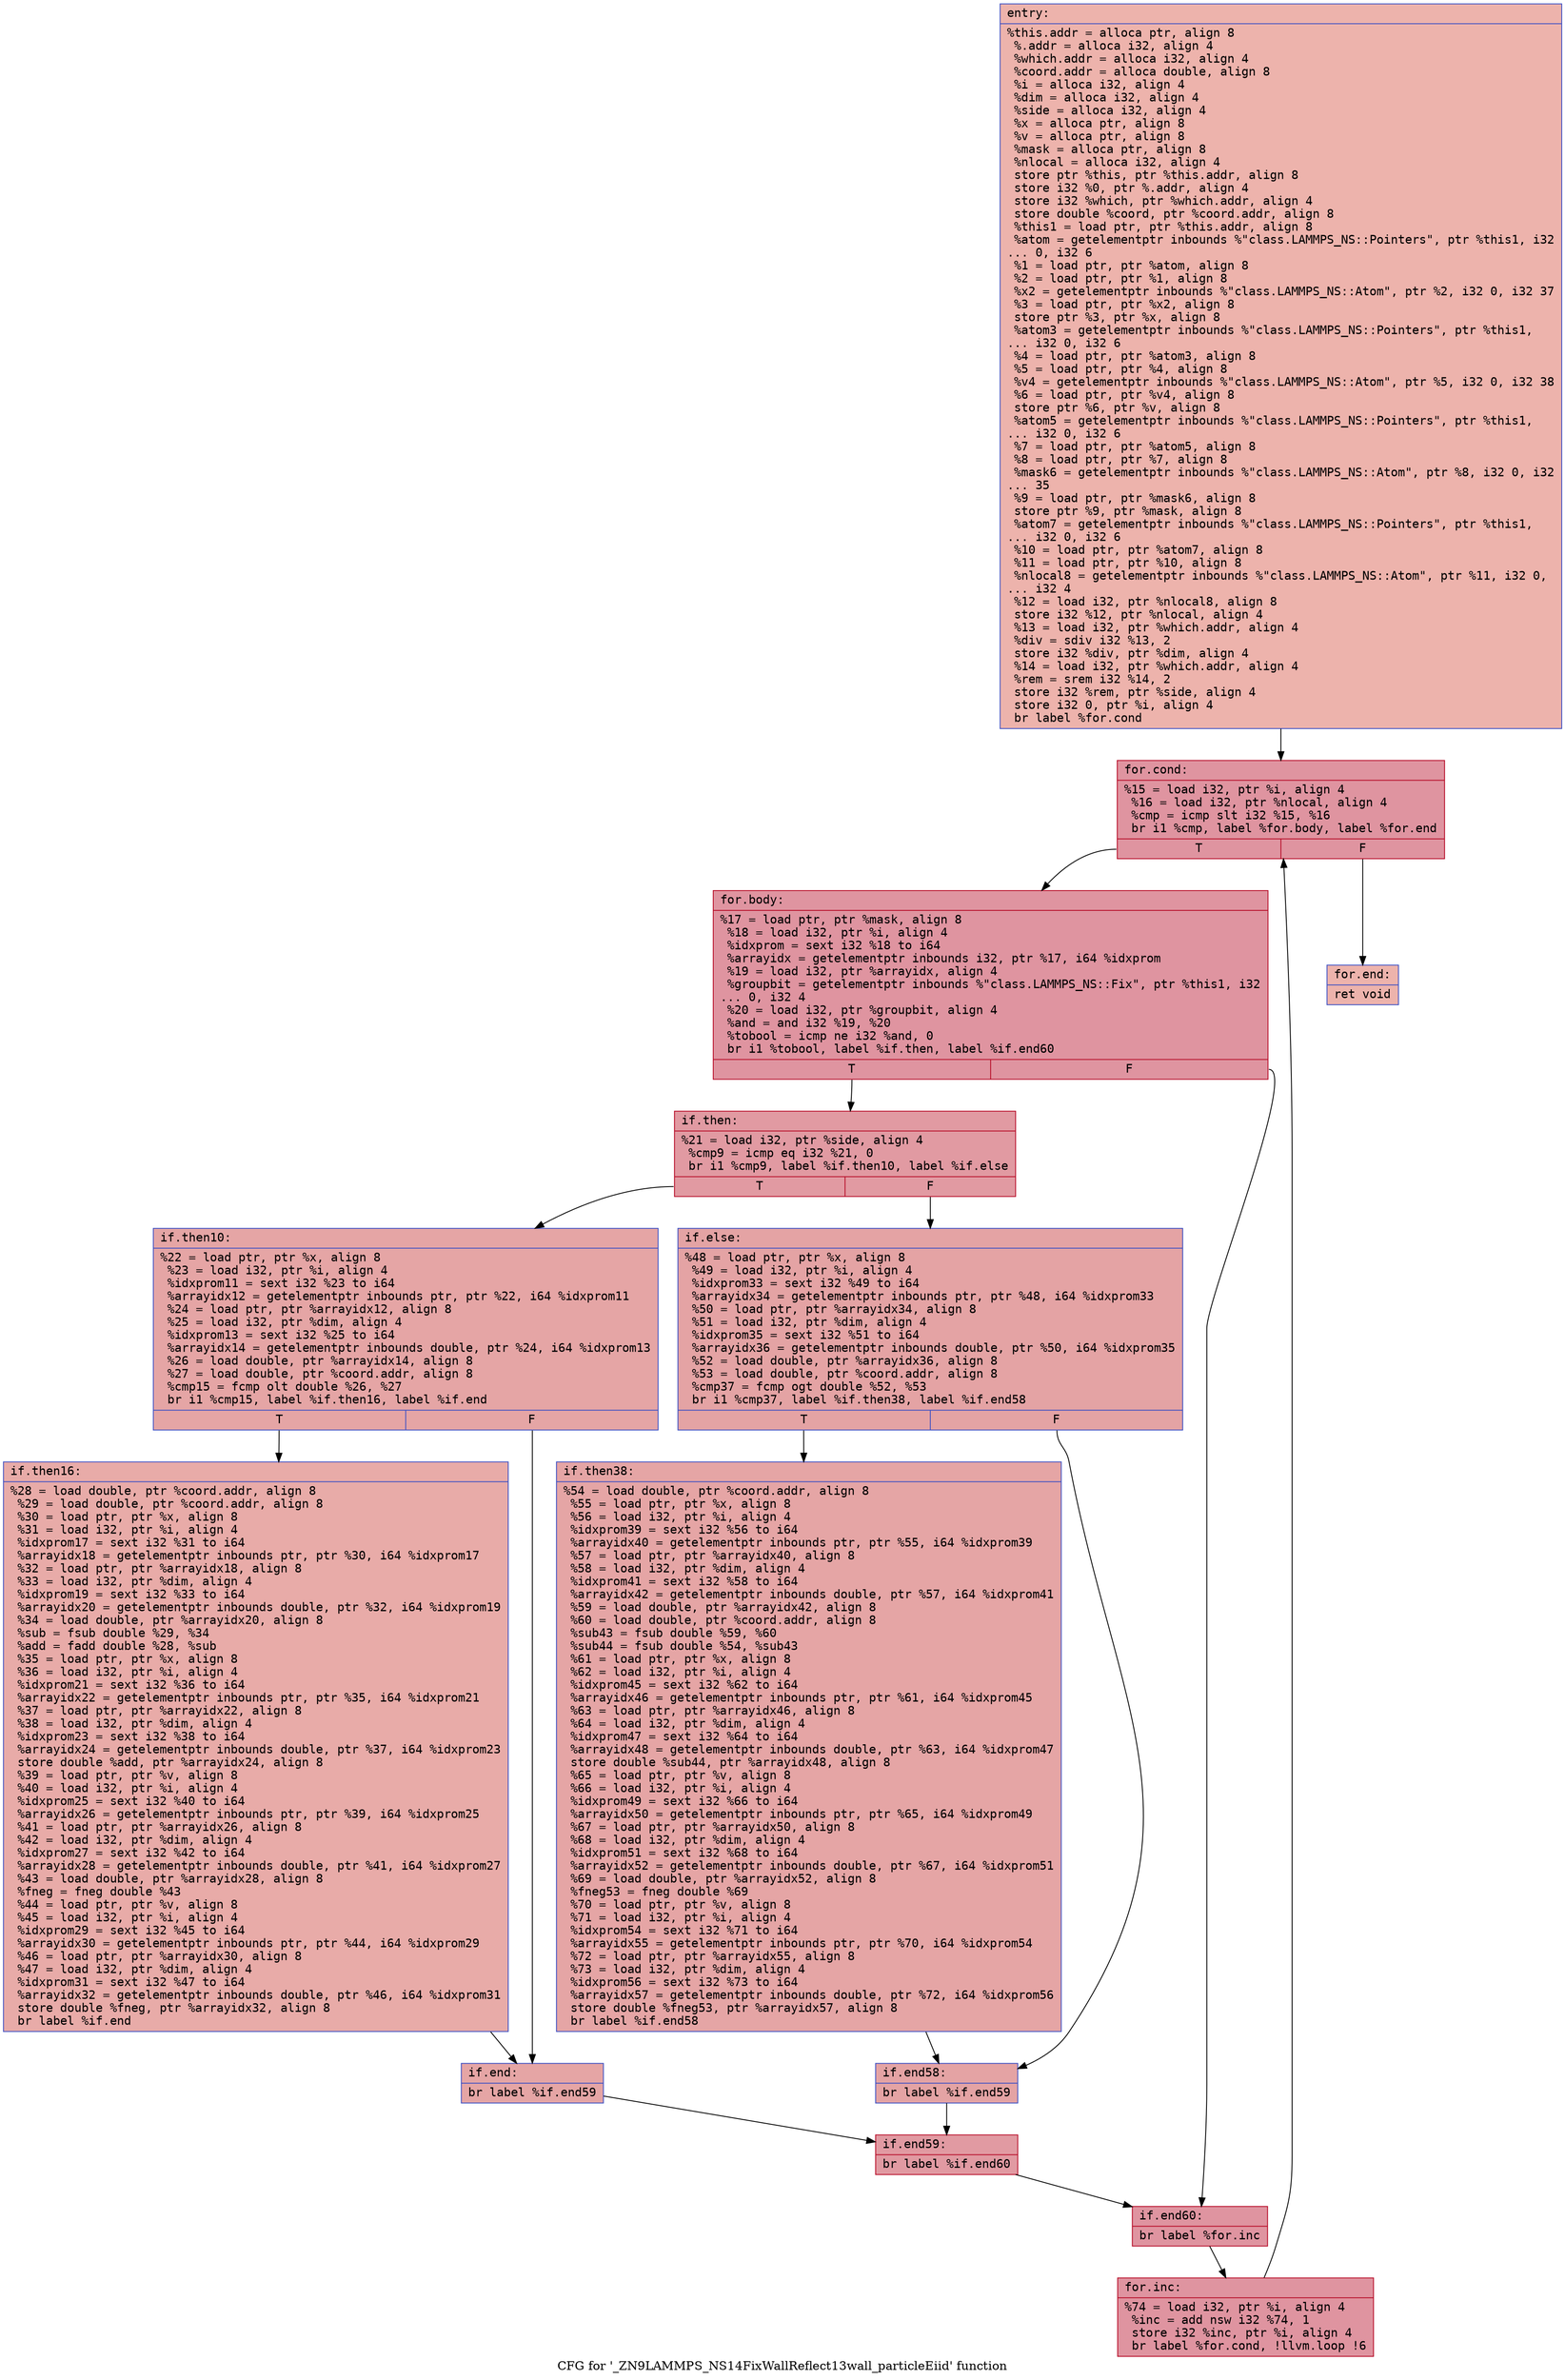digraph "CFG for '_ZN9LAMMPS_NS14FixWallReflect13wall_particleEiid' function" {
	label="CFG for '_ZN9LAMMPS_NS14FixWallReflect13wall_particleEiid' function";

	Node0x55d7f4a35060 [shape=record,color="#3d50c3ff", style=filled, fillcolor="#d6524470" fontname="Courier",label="{entry:\l|  %this.addr = alloca ptr, align 8\l  %.addr = alloca i32, align 4\l  %which.addr = alloca i32, align 4\l  %coord.addr = alloca double, align 8\l  %i = alloca i32, align 4\l  %dim = alloca i32, align 4\l  %side = alloca i32, align 4\l  %x = alloca ptr, align 8\l  %v = alloca ptr, align 8\l  %mask = alloca ptr, align 8\l  %nlocal = alloca i32, align 4\l  store ptr %this, ptr %this.addr, align 8\l  store i32 %0, ptr %.addr, align 4\l  store i32 %which, ptr %which.addr, align 4\l  store double %coord, ptr %coord.addr, align 8\l  %this1 = load ptr, ptr %this.addr, align 8\l  %atom = getelementptr inbounds %\"class.LAMMPS_NS::Pointers\", ptr %this1, i32\l... 0, i32 6\l  %1 = load ptr, ptr %atom, align 8\l  %2 = load ptr, ptr %1, align 8\l  %x2 = getelementptr inbounds %\"class.LAMMPS_NS::Atom\", ptr %2, i32 0, i32 37\l  %3 = load ptr, ptr %x2, align 8\l  store ptr %3, ptr %x, align 8\l  %atom3 = getelementptr inbounds %\"class.LAMMPS_NS::Pointers\", ptr %this1,\l... i32 0, i32 6\l  %4 = load ptr, ptr %atom3, align 8\l  %5 = load ptr, ptr %4, align 8\l  %v4 = getelementptr inbounds %\"class.LAMMPS_NS::Atom\", ptr %5, i32 0, i32 38\l  %6 = load ptr, ptr %v4, align 8\l  store ptr %6, ptr %v, align 8\l  %atom5 = getelementptr inbounds %\"class.LAMMPS_NS::Pointers\", ptr %this1,\l... i32 0, i32 6\l  %7 = load ptr, ptr %atom5, align 8\l  %8 = load ptr, ptr %7, align 8\l  %mask6 = getelementptr inbounds %\"class.LAMMPS_NS::Atom\", ptr %8, i32 0, i32\l... 35\l  %9 = load ptr, ptr %mask6, align 8\l  store ptr %9, ptr %mask, align 8\l  %atom7 = getelementptr inbounds %\"class.LAMMPS_NS::Pointers\", ptr %this1,\l... i32 0, i32 6\l  %10 = load ptr, ptr %atom7, align 8\l  %11 = load ptr, ptr %10, align 8\l  %nlocal8 = getelementptr inbounds %\"class.LAMMPS_NS::Atom\", ptr %11, i32 0,\l... i32 4\l  %12 = load i32, ptr %nlocal8, align 8\l  store i32 %12, ptr %nlocal, align 4\l  %13 = load i32, ptr %which.addr, align 4\l  %div = sdiv i32 %13, 2\l  store i32 %div, ptr %dim, align 4\l  %14 = load i32, ptr %which.addr, align 4\l  %rem = srem i32 %14, 2\l  store i32 %rem, ptr %side, align 4\l  store i32 0, ptr %i, align 4\l  br label %for.cond\l}"];
	Node0x55d7f4a35060 -> Node0x55d7f4a35590[tooltip="entry -> for.cond\nProbability 100.00%" ];
	Node0x55d7f4a35590 [shape=record,color="#b70d28ff", style=filled, fillcolor="#b70d2870" fontname="Courier",label="{for.cond:\l|  %15 = load i32, ptr %i, align 4\l  %16 = load i32, ptr %nlocal, align 4\l  %cmp = icmp slt i32 %15, %16\l  br i1 %cmp, label %for.body, label %for.end\l|{<s0>T|<s1>F}}"];
	Node0x55d7f4a35590:s0 -> Node0x55d7f4a375d0[tooltip="for.cond -> for.body\nProbability 96.88%" ];
	Node0x55d7f4a35590:s1 -> Node0x55d7f4a37650[tooltip="for.cond -> for.end\nProbability 3.12%" ];
	Node0x55d7f4a375d0 [shape=record,color="#b70d28ff", style=filled, fillcolor="#b70d2870" fontname="Courier",label="{for.body:\l|  %17 = load ptr, ptr %mask, align 8\l  %18 = load i32, ptr %i, align 4\l  %idxprom = sext i32 %18 to i64\l  %arrayidx = getelementptr inbounds i32, ptr %17, i64 %idxprom\l  %19 = load i32, ptr %arrayidx, align 4\l  %groupbit = getelementptr inbounds %\"class.LAMMPS_NS::Fix\", ptr %this1, i32\l... 0, i32 4\l  %20 = load i32, ptr %groupbit, align 4\l  %and = and i32 %19, %20\l  %tobool = icmp ne i32 %and, 0\l  br i1 %tobool, label %if.then, label %if.end60\l|{<s0>T|<s1>F}}"];
	Node0x55d7f4a375d0:s0 -> Node0x55d7f4a37d20[tooltip="for.body -> if.then\nProbability 62.50%" ];
	Node0x55d7f4a375d0:s1 -> Node0x55d7f4a37d90[tooltip="for.body -> if.end60\nProbability 37.50%" ];
	Node0x55d7f4a37d20 [shape=record,color="#b70d28ff", style=filled, fillcolor="#bb1b2c70" fontname="Courier",label="{if.then:\l|  %21 = load i32, ptr %side, align 4\l  %cmp9 = icmp eq i32 %21, 0\l  br i1 %cmp9, label %if.then10, label %if.else\l|{<s0>T|<s1>F}}"];
	Node0x55d7f4a37d20:s0 -> Node0x55d7f4a37ff0[tooltip="if.then -> if.then10\nProbability 37.50%" ];
	Node0x55d7f4a37d20:s1 -> Node0x55d7f4a38070[tooltip="if.then -> if.else\nProbability 62.50%" ];
	Node0x55d7f4a37ff0 [shape=record,color="#3d50c3ff", style=filled, fillcolor="#c5333470" fontname="Courier",label="{if.then10:\l|  %22 = load ptr, ptr %x, align 8\l  %23 = load i32, ptr %i, align 4\l  %idxprom11 = sext i32 %23 to i64\l  %arrayidx12 = getelementptr inbounds ptr, ptr %22, i64 %idxprom11\l  %24 = load ptr, ptr %arrayidx12, align 8\l  %25 = load i32, ptr %dim, align 4\l  %idxprom13 = sext i32 %25 to i64\l  %arrayidx14 = getelementptr inbounds double, ptr %24, i64 %idxprom13\l  %26 = load double, ptr %arrayidx14, align 8\l  %27 = load double, ptr %coord.addr, align 8\l  %cmp15 = fcmp olt double %26, %27\l  br i1 %cmp15, label %if.then16, label %if.end\l|{<s0>T|<s1>F}}"];
	Node0x55d7f4a37ff0:s0 -> Node0x55d7f4a38820[tooltip="if.then10 -> if.then16\nProbability 50.00%" ];
	Node0x55d7f4a37ff0:s1 -> Node0x55d7f4a388a0[tooltip="if.then10 -> if.end\nProbability 50.00%" ];
	Node0x55d7f4a38820 [shape=record,color="#3d50c3ff", style=filled, fillcolor="#cc403a70" fontname="Courier",label="{if.then16:\l|  %28 = load double, ptr %coord.addr, align 8\l  %29 = load double, ptr %coord.addr, align 8\l  %30 = load ptr, ptr %x, align 8\l  %31 = load i32, ptr %i, align 4\l  %idxprom17 = sext i32 %31 to i64\l  %arrayidx18 = getelementptr inbounds ptr, ptr %30, i64 %idxprom17\l  %32 = load ptr, ptr %arrayidx18, align 8\l  %33 = load i32, ptr %dim, align 4\l  %idxprom19 = sext i32 %33 to i64\l  %arrayidx20 = getelementptr inbounds double, ptr %32, i64 %idxprom19\l  %34 = load double, ptr %arrayidx20, align 8\l  %sub = fsub double %29, %34\l  %add = fadd double %28, %sub\l  %35 = load ptr, ptr %x, align 8\l  %36 = load i32, ptr %i, align 4\l  %idxprom21 = sext i32 %36 to i64\l  %arrayidx22 = getelementptr inbounds ptr, ptr %35, i64 %idxprom21\l  %37 = load ptr, ptr %arrayidx22, align 8\l  %38 = load i32, ptr %dim, align 4\l  %idxprom23 = sext i32 %38 to i64\l  %arrayidx24 = getelementptr inbounds double, ptr %37, i64 %idxprom23\l  store double %add, ptr %arrayidx24, align 8\l  %39 = load ptr, ptr %v, align 8\l  %40 = load i32, ptr %i, align 4\l  %idxprom25 = sext i32 %40 to i64\l  %arrayidx26 = getelementptr inbounds ptr, ptr %39, i64 %idxprom25\l  %41 = load ptr, ptr %arrayidx26, align 8\l  %42 = load i32, ptr %dim, align 4\l  %idxprom27 = sext i32 %42 to i64\l  %arrayidx28 = getelementptr inbounds double, ptr %41, i64 %idxprom27\l  %43 = load double, ptr %arrayidx28, align 8\l  %fneg = fneg double %43\l  %44 = load ptr, ptr %v, align 8\l  %45 = load i32, ptr %i, align 4\l  %idxprom29 = sext i32 %45 to i64\l  %arrayidx30 = getelementptr inbounds ptr, ptr %44, i64 %idxprom29\l  %46 = load ptr, ptr %arrayidx30, align 8\l  %47 = load i32, ptr %dim, align 4\l  %idxprom31 = sext i32 %47 to i64\l  %arrayidx32 = getelementptr inbounds double, ptr %46, i64 %idxprom31\l  store double %fneg, ptr %arrayidx32, align 8\l  br label %if.end\l}"];
	Node0x55d7f4a38820 -> Node0x55d7f4a388a0[tooltip="if.then16 -> if.end\nProbability 100.00%" ];
	Node0x55d7f4a388a0 [shape=record,color="#3d50c3ff", style=filled, fillcolor="#c5333470" fontname="Courier",label="{if.end:\l|  br label %if.end59\l}"];
	Node0x55d7f4a388a0 -> Node0x55d7f4a3ae00[tooltip="if.end -> if.end59\nProbability 100.00%" ];
	Node0x55d7f4a38070 [shape=record,color="#3d50c3ff", style=filled, fillcolor="#c32e3170" fontname="Courier",label="{if.else:\l|  %48 = load ptr, ptr %x, align 8\l  %49 = load i32, ptr %i, align 4\l  %idxprom33 = sext i32 %49 to i64\l  %arrayidx34 = getelementptr inbounds ptr, ptr %48, i64 %idxprom33\l  %50 = load ptr, ptr %arrayidx34, align 8\l  %51 = load i32, ptr %dim, align 4\l  %idxprom35 = sext i32 %51 to i64\l  %arrayidx36 = getelementptr inbounds double, ptr %50, i64 %idxprom35\l  %52 = load double, ptr %arrayidx36, align 8\l  %53 = load double, ptr %coord.addr, align 8\l  %cmp37 = fcmp ogt double %52, %53\l  br i1 %cmp37, label %if.then38, label %if.end58\l|{<s0>T|<s1>F}}"];
	Node0x55d7f4a38070:s0 -> Node0x55d7f4a3b580[tooltip="if.else -> if.then38\nProbability 50.00%" ];
	Node0x55d7f4a38070:s1 -> Node0x55d7f4a3b600[tooltip="if.else -> if.end58\nProbability 50.00%" ];
	Node0x55d7f4a3b580 [shape=record,color="#3d50c3ff", style=filled, fillcolor="#c5333470" fontname="Courier",label="{if.then38:\l|  %54 = load double, ptr %coord.addr, align 8\l  %55 = load ptr, ptr %x, align 8\l  %56 = load i32, ptr %i, align 4\l  %idxprom39 = sext i32 %56 to i64\l  %arrayidx40 = getelementptr inbounds ptr, ptr %55, i64 %idxprom39\l  %57 = load ptr, ptr %arrayidx40, align 8\l  %58 = load i32, ptr %dim, align 4\l  %idxprom41 = sext i32 %58 to i64\l  %arrayidx42 = getelementptr inbounds double, ptr %57, i64 %idxprom41\l  %59 = load double, ptr %arrayidx42, align 8\l  %60 = load double, ptr %coord.addr, align 8\l  %sub43 = fsub double %59, %60\l  %sub44 = fsub double %54, %sub43\l  %61 = load ptr, ptr %x, align 8\l  %62 = load i32, ptr %i, align 4\l  %idxprom45 = sext i32 %62 to i64\l  %arrayidx46 = getelementptr inbounds ptr, ptr %61, i64 %idxprom45\l  %63 = load ptr, ptr %arrayidx46, align 8\l  %64 = load i32, ptr %dim, align 4\l  %idxprom47 = sext i32 %64 to i64\l  %arrayidx48 = getelementptr inbounds double, ptr %63, i64 %idxprom47\l  store double %sub44, ptr %arrayidx48, align 8\l  %65 = load ptr, ptr %v, align 8\l  %66 = load i32, ptr %i, align 4\l  %idxprom49 = sext i32 %66 to i64\l  %arrayidx50 = getelementptr inbounds ptr, ptr %65, i64 %idxprom49\l  %67 = load ptr, ptr %arrayidx50, align 8\l  %68 = load i32, ptr %dim, align 4\l  %idxprom51 = sext i32 %68 to i64\l  %arrayidx52 = getelementptr inbounds double, ptr %67, i64 %idxprom51\l  %69 = load double, ptr %arrayidx52, align 8\l  %fneg53 = fneg double %69\l  %70 = load ptr, ptr %v, align 8\l  %71 = load i32, ptr %i, align 4\l  %idxprom54 = sext i32 %71 to i64\l  %arrayidx55 = getelementptr inbounds ptr, ptr %70, i64 %idxprom54\l  %72 = load ptr, ptr %arrayidx55, align 8\l  %73 = load i32, ptr %dim, align 4\l  %idxprom56 = sext i32 %73 to i64\l  %arrayidx57 = getelementptr inbounds double, ptr %72, i64 %idxprom56\l  store double %fneg53, ptr %arrayidx57, align 8\l  br label %if.end58\l}"];
	Node0x55d7f4a3b580 -> Node0x55d7f4a3b600[tooltip="if.then38 -> if.end58\nProbability 100.00%" ];
	Node0x55d7f4a3b600 [shape=record,color="#3d50c3ff", style=filled, fillcolor="#c32e3170" fontname="Courier",label="{if.end58:\l|  br label %if.end59\l}"];
	Node0x55d7f4a3b600 -> Node0x55d7f4a3ae00[tooltip="if.end58 -> if.end59\nProbability 100.00%" ];
	Node0x55d7f4a3ae00 [shape=record,color="#b70d28ff", style=filled, fillcolor="#bb1b2c70" fontname="Courier",label="{if.end59:\l|  br label %if.end60\l}"];
	Node0x55d7f4a3ae00 -> Node0x55d7f4a37d90[tooltip="if.end59 -> if.end60\nProbability 100.00%" ];
	Node0x55d7f4a37d90 [shape=record,color="#b70d28ff", style=filled, fillcolor="#b70d2870" fontname="Courier",label="{if.end60:\l|  br label %for.inc\l}"];
	Node0x55d7f4a37d90 -> Node0x55d7f4a3d130[tooltip="if.end60 -> for.inc\nProbability 100.00%" ];
	Node0x55d7f4a3d130 [shape=record,color="#b70d28ff", style=filled, fillcolor="#b70d2870" fontname="Courier",label="{for.inc:\l|  %74 = load i32, ptr %i, align 4\l  %inc = add nsw i32 %74, 1\l  store i32 %inc, ptr %i, align 4\l  br label %for.cond, !llvm.loop !6\l}"];
	Node0x55d7f4a3d130 -> Node0x55d7f4a35590[tooltip="for.inc -> for.cond\nProbability 100.00%" ];
	Node0x55d7f4a37650 [shape=record,color="#3d50c3ff", style=filled, fillcolor="#d6524470" fontname="Courier",label="{for.end:\l|  ret void\l}"];
}
